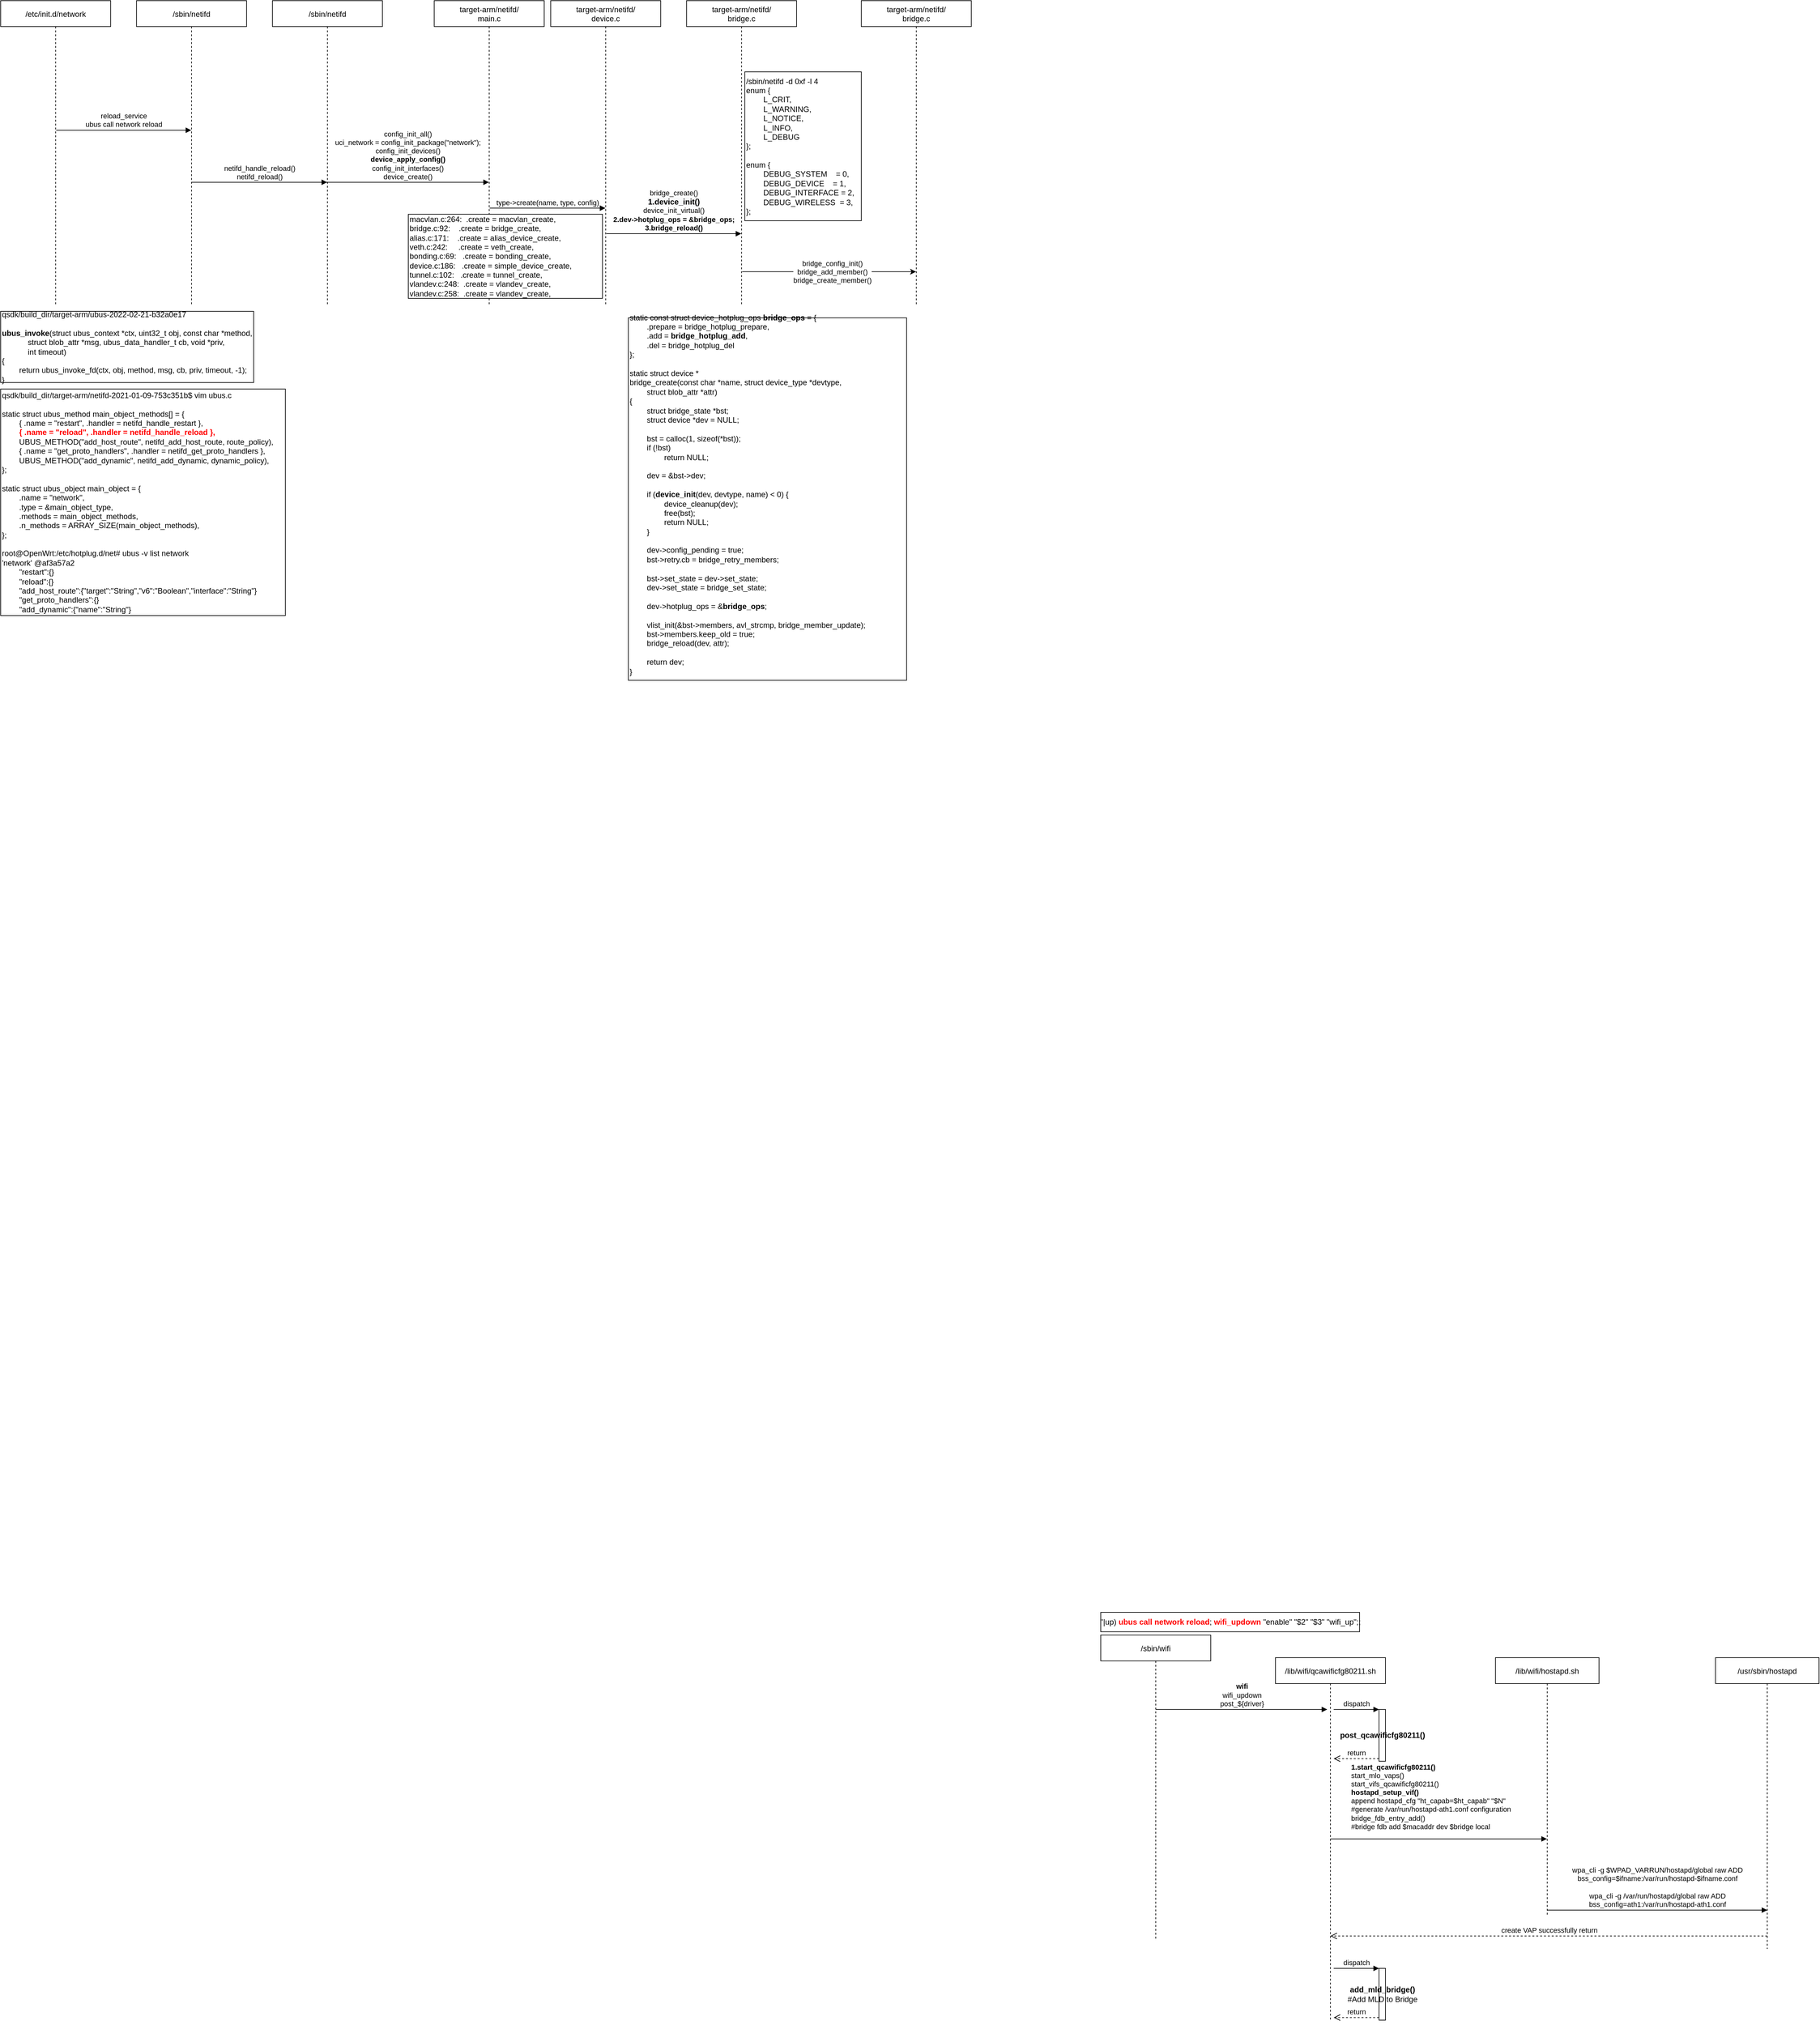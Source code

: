 <mxfile version="13.9.9" type="device"><diagram id="kgpKYQtTHZ0yAKxKKP6v" name="Page-1"><mxGraphModel dx="3430" dy="3210" grid="1" gridSize="10" guides="1" tooltips="1" connect="1" arrows="1" fold="1" page="1" pageScale="1" pageWidth="850" pageHeight="1100" math="0" shadow="0"><root><mxCell id="0"/><mxCell id="1" parent="0"/><mxCell id="3nuBFxr9cyL0pnOWT2aG-5" value="/lib/wifi/qcawificfg80211.sh" style="shape=umlLifeline;perimeter=lifelinePerimeter;container=1;collapsible=0;recursiveResize=0;rounded=0;shadow=0;strokeWidth=1;" parent="1" vertex="1"><mxGeometry x="270" y="360" width="170" height="560" as="geometry"/></mxCell><mxCell id="PjSCyW6YUWk27WyY88IG-5" value="dispatch" style="html=1;verticalAlign=bottom;endArrow=block;entryX=0;entryY=0;align=center;" parent="3nuBFxr9cyL0pnOWT2aG-5" target="PjSCyW6YUWk27WyY88IG-4" edge="1"><mxGeometry relative="1" as="geometry"><mxPoint x="90" y="80" as="sourcePoint"/></mxGeometry></mxCell><mxCell id="PjSCyW6YUWk27WyY88IG-6" value="return" style="html=1;verticalAlign=bottom;endArrow=open;dashed=1;endSize=8;exitX=0;exitY=0.95;align=center;" parent="3nuBFxr9cyL0pnOWT2aG-5" source="PjSCyW6YUWk27WyY88IG-4" edge="1"><mxGeometry relative="1" as="geometry"><mxPoint x="90" y="156" as="targetPoint"/></mxGeometry></mxCell><mxCell id="PjSCyW6YUWk27WyY88IG-11" value="&lt;b&gt;add_mld_bridge()&lt;/b&gt; &lt;br&gt;#Add MLD to Bridge" style="html=1;points=[];perimeter=orthogonalPerimeter;align=center;" parent="3nuBFxr9cyL0pnOWT2aG-5" vertex="1"><mxGeometry x="160" y="480" width="10" height="80" as="geometry"/></mxCell><mxCell id="PjSCyW6YUWk27WyY88IG-12" value="dispatch" style="html=1;verticalAlign=bottom;endArrow=block;entryX=0;entryY=0;align=center;" parent="3nuBFxr9cyL0pnOWT2aG-5" target="PjSCyW6YUWk27WyY88IG-11" edge="1"><mxGeometry relative="1" as="geometry"><mxPoint x="90" y="480" as="sourcePoint"/></mxGeometry></mxCell><mxCell id="PjSCyW6YUWk27WyY88IG-13" value="return" style="html=1;verticalAlign=bottom;endArrow=open;dashed=1;endSize=8;exitX=0;exitY=0.95;align=center;" parent="3nuBFxr9cyL0pnOWT2aG-5" source="PjSCyW6YUWk27WyY88IG-11" edge="1"><mxGeometry relative="1" as="geometry"><mxPoint x="90" y="556" as="targetPoint"/></mxGeometry></mxCell><mxCell id="PjSCyW6YUWk27WyY88IG-22" value="&lt;b&gt;wifi&lt;/b&gt;&lt;br&gt;wifi_updown&lt;br&gt;post_${driver}" style="html=1;verticalAlign=bottom;endArrow=block;align=center;" parent="3nuBFxr9cyL0pnOWT2aG-5" source="PjSCyW6YUWk27WyY88IG-16" edge="1"><mxGeometry width="80" relative="1" as="geometry"><mxPoint y="80" as="sourcePoint"/><mxPoint x="80" y="80" as="targetPoint"/></mxGeometry></mxCell><mxCell id="PjSCyW6YUWk27WyY88IG-1" value="/lib/wifi/hostapd.sh" style="shape=umlLifeline;perimeter=lifelinePerimeter;container=1;collapsible=0;recursiveResize=0;rounded=0;shadow=0;strokeWidth=1;" parent="1" vertex="1"><mxGeometry x="610" y="360" width="160" height="400" as="geometry"/></mxCell><mxCell id="PjSCyW6YUWk27WyY88IG-8" value="wpa_cli -g $WPAD_VARRUN/hostapd/global raw ADD &lt;br&gt;bss_config=$ifname:/var/run/hostapd-$ifname.conf&lt;br&gt;&lt;br&gt;wpa_cli -g /var/run/hostapd/global raw ADD &lt;br&gt;bss_config=ath1:/var/run/hostapd-ath1.conf" style="html=1;verticalAlign=bottom;endArrow=block;align=center;" parent="PjSCyW6YUWk27WyY88IG-1" edge="1"><mxGeometry width="80" relative="1" as="geometry"><mxPoint x="80" y="390" as="sourcePoint"/><mxPoint x="420" y="390" as="targetPoint"/></mxGeometry></mxCell><mxCell id="PjSCyW6YUWk27WyY88IG-3" value="&lt;div&gt;&lt;b&gt;&lt;span&gt;&#9;&lt;/span&gt;1.start_qcawificfg80211()&lt;/b&gt;&lt;/div&gt;&lt;div&gt;&lt;span&gt;&#9;&#9;&lt;/span&gt;start_mlo_vaps()&lt;/div&gt;&lt;div&gt;&lt;span&gt;&#9;&#9;&#9;&lt;/span&gt;start_vifs_qcawificfg80211()&lt;/div&gt;&lt;div&gt;&lt;b&gt;&lt;span&gt;&#9;&#9;&#9;&#9;&lt;/span&gt;hostapd_setup_vif()&lt;/b&gt;&lt;/div&gt;&lt;div&gt;&lt;span&gt;&#9;&#9;&#9;&#9;&#9;&lt;/span&gt;append hostapd_cfg &quot;ht_capab=$ht_capab&quot; &quot;$N&quot;&lt;/div&gt;&lt;div&gt;&lt;span&gt;&#9;&#9;&#9;&#9;&#9;&lt;/span&gt;#generate /var/run/hostapd-ath1.conf configuration&lt;/div&gt;&lt;div&gt;&lt;span&gt;&#9;&#9;&#9;&#9;&lt;/span&gt;bridge_fdb_entry_add()&amp;nbsp;&lt;/div&gt;&lt;div&gt;&lt;span&gt;&#9;&#9;&#9;&#9;&lt;/span&gt;#bridge fdb add $macaddr dev $bridge local&lt;/div&gt;" style="html=1;verticalAlign=bottom;endArrow=block;align=left;" parent="1" source="3nuBFxr9cyL0pnOWT2aG-5" target="PjSCyW6YUWk27WyY88IG-1" edge="1"><mxGeometry x="-0.823" y="10" width="80" relative="1" as="geometry"><mxPoint x="350" y="560" as="sourcePoint"/><mxPoint x="430" y="560" as="targetPoint"/><mxPoint as="offset"/></mxGeometry></mxCell><mxCell id="PjSCyW6YUWk27WyY88IG-4" value="&lt;b&gt;post_qcawificfg80211()&lt;/b&gt;" style="html=1;points=[];perimeter=orthogonalPerimeter;align=center;" parent="1" vertex="1"><mxGeometry x="430" y="440" width="10" height="80" as="geometry"/></mxCell><mxCell id="PjSCyW6YUWk27WyY88IG-9" value="/usr/sbin/hostapd" style="shape=umlLifeline;perimeter=lifelinePerimeter;container=1;collapsible=0;recursiveResize=0;rounded=0;shadow=0;strokeWidth=1;" parent="1" vertex="1"><mxGeometry x="950" y="360" width="160" height="450" as="geometry"/></mxCell><mxCell id="PjSCyW6YUWk27WyY88IG-23" value="create VAP successfully return" style="html=1;verticalAlign=bottom;endArrow=open;dashed=1;endSize=8;align=center;" parent="PjSCyW6YUWk27WyY88IG-9" target="3nuBFxr9cyL0pnOWT2aG-5" edge="1"><mxGeometry relative="1" as="geometry"><mxPoint x="80" y="430" as="sourcePoint"/><mxPoint y="430" as="targetPoint"/></mxGeometry></mxCell><mxCell id="PjSCyW6YUWk27WyY88IG-16" value="/sbin/wifi" style="shape=umlLifeline;perimeter=lifelinePerimeter;container=1;collapsible=0;recursiveResize=0;rounded=0;shadow=0;strokeWidth=1;" parent="1" vertex="1"><mxGeometry y="325" width="170" height="470" as="geometry"/></mxCell><mxCell id="PjSCyW6YUWk27WyY88IG-17" value="dispatch" style="html=1;verticalAlign=bottom;endArrow=block;entryX=0;entryY=0;align=center;" parent="PjSCyW6YUWk27WyY88IG-16" edge="1"><mxGeometry relative="1" as="geometry"><mxPoint x="90" y="80" as="sourcePoint"/></mxGeometry></mxCell><mxCell id="PjSCyW6YUWk27WyY88IG-18" value="return" style="html=1;verticalAlign=bottom;endArrow=open;dashed=1;endSize=8;exitX=0;exitY=0.95;align=center;" parent="PjSCyW6YUWk27WyY88IG-16" edge="1"><mxGeometry relative="1" as="geometry"><mxPoint x="90" y="156" as="targetPoint"/></mxGeometry></mxCell><mxCell id="PjSCyW6YUWk27WyY88IG-25" value="''|up) &lt;b&gt;&lt;font color=&quot;#ff0000&quot;&gt;ubus call network reload&lt;/font&gt;&lt;/b&gt;; &lt;b&gt;&lt;font color=&quot;#ff0000&quot;&gt;wifi_updown&lt;/font&gt;&lt;/b&gt; &quot;enable&quot; &quot;$2&quot; &quot;$3&quot; &quot;wifi_up&quot;;;" style="html=1;align=center;" parent="1" vertex="1"><mxGeometry y="290" width="400" height="30" as="geometry"/></mxCell><mxCell id="PjSCyW6YUWk27WyY88IG-26" value="/etc/init.d/network" style="shape=umlLifeline;perimeter=lifelinePerimeter;container=1;collapsible=0;recursiveResize=0;rounded=0;shadow=0;strokeWidth=1;" parent="1" vertex="1"><mxGeometry x="-1700" y="-2200" width="170" height="470" as="geometry"/></mxCell><mxCell id="PjSCyW6YUWk27WyY88IG-27" value="dispatch" style="html=1;verticalAlign=bottom;endArrow=block;entryX=0;entryY=0;align=center;" parent="PjSCyW6YUWk27WyY88IG-26" edge="1"><mxGeometry relative="1" as="geometry"><mxPoint x="90" y="80" as="sourcePoint"/></mxGeometry></mxCell><mxCell id="PjSCyW6YUWk27WyY88IG-28" value="return" style="html=1;verticalAlign=bottom;endArrow=open;dashed=1;endSize=8;exitX=0;exitY=0.95;align=center;" parent="PjSCyW6YUWk27WyY88IG-26" edge="1"><mxGeometry relative="1" as="geometry"><mxPoint x="90" y="156" as="targetPoint"/></mxGeometry></mxCell><mxCell id="PjSCyW6YUWk27WyY88IG-29" value="/sbin/netifd" style="shape=umlLifeline;perimeter=lifelinePerimeter;container=1;collapsible=0;recursiveResize=0;rounded=0;shadow=0;strokeWidth=1;" parent="1" vertex="1"><mxGeometry x="-1490" y="-2200" width="170" height="470" as="geometry"/></mxCell><mxCell id="PjSCyW6YUWk27WyY88IG-30" value="dispatch" style="html=1;verticalAlign=bottom;endArrow=block;entryX=0;entryY=0;align=center;" parent="PjSCyW6YUWk27WyY88IG-29" edge="1"><mxGeometry relative="1" as="geometry"><mxPoint x="90" y="80" as="sourcePoint"/></mxGeometry></mxCell><mxCell id="PjSCyW6YUWk27WyY88IG-31" value="return" style="html=1;verticalAlign=bottom;endArrow=open;dashed=1;endSize=8;exitX=0;exitY=0.95;align=center;" parent="PjSCyW6YUWk27WyY88IG-29" edge="1"><mxGeometry relative="1" as="geometry"><mxPoint x="90" y="156" as="targetPoint"/></mxGeometry></mxCell><mxCell id="PjSCyW6YUWk27WyY88IG-32" value="reload_service&lt;br&gt;ubus call network reload" style="html=1;verticalAlign=bottom;endArrow=block;align=center;exitX=0.505;exitY=0.426;exitDx=0;exitDy=0;exitPerimeter=0;" parent="1" source="PjSCyW6YUWk27WyY88IG-26" target="PjSCyW6YUWk27WyY88IG-29" edge="1"><mxGeometry width="80" relative="1" as="geometry"><mxPoint x="-1610" y="-2000" as="sourcePoint"/><mxPoint x="-1530" y="-2000" as="targetPoint"/></mxGeometry></mxCell><mxCell id="PjSCyW6YUWk27WyY88IG-33" value="&lt;div&gt;qsdk/build_dir/target-arm/ubus-2022-02-21-b32a0e17&lt;br&gt;&lt;/div&gt;&lt;div&gt;&lt;br&gt;&lt;/div&gt;&lt;div&gt;&lt;b&gt;ubus_invoke&lt;/b&gt;(struct ubus_context *ctx, uint32_t obj, const char *method,&lt;/div&gt;&lt;div&gt;&amp;nbsp; &amp;nbsp; &amp;nbsp; &amp;nbsp; &amp;nbsp; &amp;nbsp; struct blob_attr *msg, ubus_data_handler_t cb, void *priv,&lt;/div&gt;&lt;div&gt;&amp;nbsp; &amp;nbsp; &amp;nbsp; &amp;nbsp; &amp;nbsp; &amp;nbsp; int timeout)&lt;/div&gt;&lt;div&gt;{&lt;/div&gt;&lt;div&gt;&amp;nbsp; &amp;nbsp; &amp;nbsp; &amp;nbsp; return ubus_invoke_fd(ctx, obj, method, msg, cb, priv, timeout, -1);&lt;/div&gt;&lt;div&gt;}&lt;/div&gt;" style="html=1;align=left;" parent="1" vertex="1"><mxGeometry x="-1700" y="-1720" width="391" height="110" as="geometry"/></mxCell><mxCell id="PjSCyW6YUWk27WyY88IG-34" value="&lt;div&gt;&lt;span&gt;qsdk/build_dir/target-arm/netifd-2021-01-09-753c351b$ vim ubus.c&lt;/span&gt;&lt;br&gt;&lt;/div&gt;&lt;div&gt;&lt;span&gt;&lt;br&gt;&lt;/span&gt;&lt;/div&gt;&lt;div&gt;static struct ubus_method main_object_methods[] = {&lt;/div&gt;&lt;div&gt;&amp;nbsp; &amp;nbsp; &amp;nbsp; &amp;nbsp; { .name = &quot;restart&quot;, .handler = netifd_handle_restart },&lt;/div&gt;&lt;div&gt;&amp;nbsp; &amp;nbsp; &amp;nbsp; &amp;nbsp; &lt;b&gt;&lt;font color=&quot;#ff0000&quot;&gt;{ .name = &quot;reload&quot;, .handler = netifd_handle_reload },&lt;/font&gt;&lt;/b&gt;&lt;/div&gt;&lt;div&gt;&amp;nbsp; &amp;nbsp; &amp;nbsp; &amp;nbsp; UBUS_METHOD(&quot;add_host_route&quot;, netifd_add_host_route, route_policy),&lt;/div&gt;&lt;div&gt;&amp;nbsp; &amp;nbsp; &amp;nbsp; &amp;nbsp; { .name = &quot;get_proto_handlers&quot;, .handler = netifd_get_proto_handlers },&lt;/div&gt;&lt;div&gt;&amp;nbsp; &amp;nbsp; &amp;nbsp; &amp;nbsp; UBUS_METHOD(&quot;add_dynamic&quot;, netifd_add_dynamic, dynamic_policy),&lt;/div&gt;&lt;div&gt;};&lt;/div&gt;&lt;div&gt;&lt;br&gt;&lt;/div&gt;&lt;div&gt;&lt;div&gt;static struct ubus_object main_object = {&lt;/div&gt;&lt;div&gt;&amp;nbsp; &amp;nbsp; &amp;nbsp; &amp;nbsp; .name = &quot;network&quot;,&lt;/div&gt;&lt;div&gt;&amp;nbsp; &amp;nbsp; &amp;nbsp; &amp;nbsp; .type = &amp;amp;main_object_type,&lt;/div&gt;&lt;div&gt;&amp;nbsp; &amp;nbsp; &amp;nbsp; &amp;nbsp; .methods = main_object_methods,&lt;/div&gt;&lt;div&gt;&amp;nbsp; &amp;nbsp; &amp;nbsp; &amp;nbsp; .n_methods = ARRAY_SIZE(main_object_methods),&lt;/div&gt;&lt;div&gt;};&lt;/div&gt;&lt;/div&gt;&lt;div&gt;&lt;br&gt;&lt;/div&gt;&lt;div&gt;&lt;div&gt;root@OpenWrt:/etc/hotplug.d/net# ubus -v list network&lt;/div&gt;&lt;div&gt;'network' @af3a57a2&lt;/div&gt;&lt;div&gt;&amp;nbsp; &amp;nbsp; &amp;nbsp; &amp;nbsp; &quot;restart&quot;:{}&lt;/div&gt;&lt;div&gt;&amp;nbsp; &amp;nbsp; &amp;nbsp; &amp;nbsp; &quot;reload&quot;:{}&lt;/div&gt;&lt;div&gt;&amp;nbsp; &amp;nbsp; &amp;nbsp; &amp;nbsp; &quot;add_host_route&quot;:{&quot;target&quot;:&quot;String&quot;,&quot;v6&quot;:&quot;Boolean&quot;,&quot;interface&quot;:&quot;String&quot;}&lt;/div&gt;&lt;div&gt;&amp;nbsp; &amp;nbsp; &amp;nbsp; &amp;nbsp; &quot;get_proto_handlers&quot;:{}&lt;/div&gt;&lt;div&gt;&amp;nbsp; &amp;nbsp; &amp;nbsp; &amp;nbsp; &quot;add_dynamic&quot;:{&quot;name&quot;:&quot;String&quot;}&lt;/div&gt;&lt;/div&gt;" style="html=1;align=left;" parent="1" vertex="1"><mxGeometry x="-1700" y="-1600" width="440" height="350" as="geometry"/></mxCell><mxCell id="PjSCyW6YUWk27WyY88IG-35" value="/sbin/netifd" style="shape=umlLifeline;perimeter=lifelinePerimeter;container=1;collapsible=0;recursiveResize=0;rounded=0;shadow=0;strokeWidth=1;" parent="1" vertex="1"><mxGeometry x="-1280" y="-2200" width="170" height="470" as="geometry"/></mxCell><mxCell id="PjSCyW6YUWk27WyY88IG-36" value="dispatch" style="html=1;verticalAlign=bottom;endArrow=block;entryX=0;entryY=0;align=center;" parent="PjSCyW6YUWk27WyY88IG-35" edge="1"><mxGeometry relative="1" as="geometry"><mxPoint x="90" y="80" as="sourcePoint"/></mxGeometry></mxCell><mxCell id="PjSCyW6YUWk27WyY88IG-37" value="return" style="html=1;verticalAlign=bottom;endArrow=open;dashed=1;endSize=8;exitX=0;exitY=0.95;align=center;" parent="PjSCyW6YUWk27WyY88IG-35" edge="1"><mxGeometry relative="1" as="geometry"><mxPoint x="90" y="156" as="targetPoint"/></mxGeometry></mxCell><mxCell id="PjSCyW6YUWk27WyY88IG-38" value="netifd_handle_reload()&lt;br&gt;netifd_reload()" style="html=1;verticalAlign=bottom;endArrow=block;align=center;exitX=0.499;exitY=0.597;exitDx=0;exitDy=0;exitPerimeter=0;" parent="1" source="PjSCyW6YUWk27WyY88IG-29" target="PjSCyW6YUWk27WyY88IG-35" edge="1"><mxGeometry width="80" relative="1" as="geometry"><mxPoint x="-1400" y="-1920" as="sourcePoint"/><mxPoint x="-1330" y="-1920" as="targetPoint"/></mxGeometry></mxCell><mxCell id="PjSCyW6YUWk27WyY88IG-39" value="target-arm/netifd/&#10;main.c" style="shape=umlLifeline;perimeter=lifelinePerimeter;container=1;collapsible=0;recursiveResize=0;rounded=0;shadow=0;strokeWidth=1;" parent="1" vertex="1"><mxGeometry x="-1030" y="-2200" width="170" height="470" as="geometry"/></mxCell><mxCell id="PjSCyW6YUWk27WyY88IG-40" value="dispatch" style="html=1;verticalAlign=bottom;endArrow=block;entryX=0;entryY=0;align=center;" parent="PjSCyW6YUWk27WyY88IG-39" edge="1"><mxGeometry relative="1" as="geometry"><mxPoint x="90" y="80" as="sourcePoint"/></mxGeometry></mxCell><mxCell id="PjSCyW6YUWk27WyY88IG-41" value="return" style="html=1;verticalAlign=bottom;endArrow=open;dashed=1;endSize=8;exitX=0;exitY=0.95;align=center;" parent="PjSCyW6YUWk27WyY88IG-39" edge="1"><mxGeometry relative="1" as="geometry"><mxPoint x="90" y="156" as="targetPoint"/></mxGeometry></mxCell><mxCell id="PjSCyW6YUWk27WyY88IG-42" value="config_init_all()&lt;br&gt;uci_network = config_init_package(&quot;network&quot;);&lt;br&gt;config_init_devices()&lt;br&gt;&lt;b&gt;device_apply_config()&lt;/b&gt;&lt;br&gt;config_init_interfaces()&lt;br&gt;device_create()" style="html=1;verticalAlign=bottom;endArrow=block;align=center;exitX=0.49;exitY=0.597;exitDx=0;exitDy=0;exitPerimeter=0;" parent="1" source="PjSCyW6YUWk27WyY88IG-35" target="PjSCyW6YUWk27WyY88IG-39" edge="1"><mxGeometry width="80" relative="1" as="geometry"><mxPoint x="-1190" y="-1920" as="sourcePoint"/><mxPoint x="-1110" y="-1920" as="targetPoint"/></mxGeometry></mxCell><mxCell id="PjSCyW6YUWk27WyY88IG-43" value="target-arm/netifd/&#10;device.c" style="shape=umlLifeline;perimeter=lifelinePerimeter;container=1;collapsible=0;recursiveResize=0;rounded=0;shadow=0;strokeWidth=1;" parent="1" vertex="1"><mxGeometry x="-850" y="-2200" width="170" height="470" as="geometry"/></mxCell><mxCell id="PjSCyW6YUWk27WyY88IG-44" value="dispatch" style="html=1;verticalAlign=bottom;endArrow=block;entryX=0;entryY=0;align=center;" parent="PjSCyW6YUWk27WyY88IG-43" edge="1"><mxGeometry relative="1" as="geometry"><mxPoint x="90" y="80" as="sourcePoint"/></mxGeometry></mxCell><mxCell id="PjSCyW6YUWk27WyY88IG-45" value="return" style="html=1;verticalAlign=bottom;endArrow=open;dashed=1;endSize=8;exitX=0;exitY=0.95;align=center;" parent="PjSCyW6YUWk27WyY88IG-43" edge="1"><mxGeometry relative="1" as="geometry"><mxPoint x="90" y="156" as="targetPoint"/></mxGeometry></mxCell><mxCell id="PjSCyW6YUWk27WyY88IG-46" value="type-&amp;gt;create(name, type, config)" style="html=1;verticalAlign=bottom;endArrow=block;align=center;exitX=0.504;exitY=0.682;exitDx=0;exitDy=0;exitPerimeter=0;" parent="1" source="PjSCyW6YUWk27WyY88IG-39" target="PjSCyW6YUWk27WyY88IG-43" edge="1"><mxGeometry width="80" relative="1" as="geometry"><mxPoint x="-940" y="-1880" as="sourcePoint"/><mxPoint x="-860" y="-1880" as="targetPoint"/></mxGeometry></mxCell><mxCell id="PjSCyW6YUWk27WyY88IG-47" value="&lt;div&gt;macvlan.c:264:&amp;nbsp; .create = macvlan_create,&lt;/div&gt;&lt;div&gt;bridge.c:92:&amp;nbsp; &amp;nbsp; .create = bridge_create,&lt;/div&gt;&lt;div&gt;alias.c:171:&amp;nbsp; &amp;nbsp; .create = alias_device_create,&lt;/div&gt;&lt;div&gt;veth.c:242:&amp;nbsp; &amp;nbsp; &amp;nbsp;.create = veth_create,&lt;/div&gt;&lt;div&gt;bonding.c:69:&amp;nbsp; &amp;nbsp;.create = bonding_create,&lt;/div&gt;&lt;div&gt;device.c:186:&amp;nbsp; &amp;nbsp;.create = simple_device_create,&lt;/div&gt;&lt;div&gt;tunnel.c:102:&amp;nbsp; &amp;nbsp;.create = tunnel_create,&lt;/div&gt;&lt;div&gt;vlandev.c:248:&amp;nbsp; .create = vlandev_create,&lt;/div&gt;&lt;div&gt;vlandev.c:258:&amp;nbsp; .create = vlandev_create,&lt;/div&gt;" style="html=1;align=left;" parent="1" vertex="1"><mxGeometry x="-1070" y="-1870" width="300" height="130" as="geometry"/></mxCell><mxCell id="PjSCyW6YUWk27WyY88IG-48" value="target-arm/netifd/&#10;bridge.c" style="shape=umlLifeline;perimeter=lifelinePerimeter;container=1;collapsible=0;recursiveResize=0;rounded=0;shadow=0;strokeWidth=1;" parent="1" vertex="1"><mxGeometry x="-640" y="-2200" width="170" height="470" as="geometry"/></mxCell><mxCell id="PjSCyW6YUWk27WyY88IG-49" value="dispatch" style="html=1;verticalAlign=bottom;endArrow=block;entryX=0;entryY=0;align=center;" parent="PjSCyW6YUWk27WyY88IG-48" edge="1"><mxGeometry relative="1" as="geometry"><mxPoint x="90" y="80" as="sourcePoint"/></mxGeometry></mxCell><mxCell id="PjSCyW6YUWk27WyY88IG-50" value="return" style="html=1;verticalAlign=bottom;endArrow=open;dashed=1;endSize=8;exitX=0;exitY=0.95;align=center;" parent="PjSCyW6YUWk27WyY88IG-48" edge="1"><mxGeometry relative="1" as="geometry"><mxPoint x="90" y="156" as="targetPoint"/></mxGeometry></mxCell><mxCell id="PjSCyW6YUWk27WyY88IG-51" value="bridge_create()&lt;br&gt;&lt;b style=&quot;font-size: 12px ; text-align: left ; background-color: rgb(248 , 249 , 250)&quot;&gt;1.device_init()&lt;/b&gt;&lt;br&gt;device_init_virtual()&lt;br&gt;&lt;b&gt;2.dev-&amp;gt;hotplug_ops = &amp;amp;bridge_ops;&lt;br&gt;3.bridge_reload()&lt;/b&gt;" style="html=1;verticalAlign=bottom;endArrow=block;align=center;exitX=0.506;exitY=0.766;exitDx=0;exitDy=0;exitPerimeter=0;" parent="1" source="PjSCyW6YUWk27WyY88IG-43" target="PjSCyW6YUWk27WyY88IG-48" edge="1"><mxGeometry width="80" relative="1" as="geometry"><mxPoint x="-760" y="-1840" as="sourcePoint"/><mxPoint x="-680" y="-1840" as="targetPoint"/></mxGeometry></mxCell><mxCell id="PjSCyW6YUWk27WyY88IG-52" value="&lt;div&gt;static const struct device_hotplug_ops &lt;b&gt;bridge_ops &lt;/b&gt;= {&lt;/div&gt;&lt;div&gt;&amp;nbsp; &amp;nbsp; &amp;nbsp; &amp;nbsp; .prepare = bridge_hotplug_prepare,&lt;/div&gt;&lt;div&gt;&amp;nbsp; &amp;nbsp; &amp;nbsp; &amp;nbsp; .add = &lt;b&gt;bridge_hotplug_add&lt;/b&gt;,&lt;/div&gt;&lt;div&gt;&amp;nbsp; &amp;nbsp; &amp;nbsp; &amp;nbsp; .del = bridge_hotplug_del&lt;/div&gt;&lt;div&gt;};&lt;/div&gt;&lt;div&gt;&lt;br&gt;&lt;/div&gt;&lt;div&gt;&lt;div&gt;static struct device *&lt;/div&gt;&lt;div&gt;bridge_create(const char *name, struct device_type *devtype,&lt;/div&gt;&lt;div&gt;&amp;nbsp; &amp;nbsp; &amp;nbsp; &amp;nbsp; struct blob_attr *attr)&lt;/div&gt;&lt;div&gt;{&lt;/div&gt;&lt;div&gt;&amp;nbsp; &amp;nbsp; &amp;nbsp; &amp;nbsp; struct bridge_state *bst;&lt;/div&gt;&lt;div&gt;&amp;nbsp; &amp;nbsp; &amp;nbsp; &amp;nbsp; struct device *dev = NULL;&lt;/div&gt;&lt;div&gt;&lt;br&gt;&lt;/div&gt;&lt;div&gt;&amp;nbsp; &amp;nbsp; &amp;nbsp; &amp;nbsp; bst = calloc(1, sizeof(*bst));&lt;/div&gt;&lt;div&gt;&amp;nbsp; &amp;nbsp; &amp;nbsp; &amp;nbsp; if (!bst)&lt;/div&gt;&lt;div&gt;&amp;nbsp; &amp;nbsp; &amp;nbsp; &amp;nbsp; &amp;nbsp; &amp;nbsp; &amp;nbsp; &amp;nbsp; return NULL;&lt;/div&gt;&lt;div&gt;&lt;br&gt;&lt;/div&gt;&lt;div&gt;&amp;nbsp; &amp;nbsp; &amp;nbsp; &amp;nbsp; dev = &amp;amp;bst-&amp;gt;dev;&lt;/div&gt;&lt;div&gt;&lt;br&gt;&lt;/div&gt;&lt;div&gt;&amp;nbsp; &amp;nbsp; &amp;nbsp; &amp;nbsp; if (&lt;b&gt;device_init&lt;/b&gt;(dev, devtype, name) &amp;lt; 0) {&lt;/div&gt;&lt;div&gt;&amp;nbsp; &amp;nbsp; &amp;nbsp; &amp;nbsp; &amp;nbsp; &amp;nbsp; &amp;nbsp; &amp;nbsp; device_cleanup(dev);&lt;/div&gt;&lt;div&gt;&amp;nbsp; &amp;nbsp; &amp;nbsp; &amp;nbsp; &amp;nbsp; &amp;nbsp; &amp;nbsp; &amp;nbsp; free(bst);&lt;/div&gt;&lt;div&gt;&amp;nbsp; &amp;nbsp; &amp;nbsp; &amp;nbsp; &amp;nbsp; &amp;nbsp; &amp;nbsp; &amp;nbsp; return NULL;&lt;/div&gt;&lt;div&gt;&amp;nbsp; &amp;nbsp; &amp;nbsp; &amp;nbsp; }&lt;/div&gt;&lt;div&gt;&lt;br&gt;&lt;/div&gt;&lt;div&gt;&amp;nbsp; &amp;nbsp; &amp;nbsp; &amp;nbsp; dev-&amp;gt;config_pending = true;&lt;/div&gt;&lt;div&gt;&amp;nbsp; &amp;nbsp; &amp;nbsp; &amp;nbsp; bst-&amp;gt;retry.cb = bridge_retry_members;&lt;/div&gt;&lt;div&gt;&lt;br&gt;&lt;/div&gt;&lt;div&gt;&amp;nbsp; &amp;nbsp; &amp;nbsp; &amp;nbsp; bst-&amp;gt;set_state = dev-&amp;gt;set_state;&lt;/div&gt;&lt;div&gt;&amp;nbsp; &amp;nbsp; &amp;nbsp; &amp;nbsp; dev-&amp;gt;set_state = bridge_set_state;&lt;/div&gt;&lt;div&gt;&lt;br&gt;&lt;/div&gt;&lt;div&gt;&amp;nbsp; &amp;nbsp; &amp;nbsp; &amp;nbsp; dev-&amp;gt;hotplug_ops = &amp;amp;&lt;b&gt;bridge_ops&lt;/b&gt;;&lt;/div&gt;&lt;div&gt;&lt;br&gt;&lt;/div&gt;&lt;div&gt;&amp;nbsp; &amp;nbsp; &amp;nbsp; &amp;nbsp; vlist_init(&amp;amp;bst-&amp;gt;members, avl_strcmp, bridge_member_update);&lt;/div&gt;&lt;div&gt;&amp;nbsp; &amp;nbsp; &amp;nbsp; &amp;nbsp; bst-&amp;gt;members.keep_old = true;&lt;/div&gt;&lt;div&gt;&amp;nbsp; &amp;nbsp; &amp;nbsp; &amp;nbsp; bridge_reload(dev, attr);&lt;/div&gt;&lt;div&gt;&lt;br&gt;&lt;/div&gt;&lt;div&gt;&amp;nbsp; &amp;nbsp; &amp;nbsp; &amp;nbsp; return dev;&lt;/div&gt;&lt;div&gt;}&lt;/div&gt;&lt;/div&gt;&lt;div&gt;&lt;br&gt;&lt;/div&gt;" style="html=1;align=left;" parent="1" vertex="1"><mxGeometry x="-730" y="-1710" width="430" height="560" as="geometry"/></mxCell><mxCell id="PjSCyW6YUWk27WyY88IG-54" value="&lt;div&gt;&lt;span class=&quot;ui-provider ee bjc bfm bmh bmi bmj bmk bml bmm bmn bmo bmp bmq bmr bms bmt bmu bmv bmw bmx bmy bmz bna bnb bnc bnd bne bnf bng bnh bni bnj bnk bnl bnm&quot; dir=&quot;ltr&quot;&gt;/sbin/netifd -d 0xf -l 4&lt;/span&gt;&lt;br&gt;&lt;/div&gt;&lt;div&gt;enum {&lt;/div&gt;&lt;div&gt;&amp;nbsp; &amp;nbsp; &amp;nbsp; &amp;nbsp; L_CRIT,&lt;/div&gt;&lt;div&gt;&amp;nbsp; &amp;nbsp; &amp;nbsp; &amp;nbsp; L_WARNING,&lt;/div&gt;&lt;div&gt;&amp;nbsp; &amp;nbsp; &amp;nbsp; &amp;nbsp; L_NOTICE,&lt;/div&gt;&lt;div&gt;&amp;nbsp; &amp;nbsp; &amp;nbsp; &amp;nbsp; L_INFO,&lt;/div&gt;&lt;div&gt;&amp;nbsp; &amp;nbsp; &amp;nbsp; &amp;nbsp; L_DEBUG&lt;/div&gt;&lt;div&gt;};&lt;/div&gt;&lt;div&gt;&lt;br&gt;&lt;/div&gt;&lt;div&gt;enum {&lt;/div&gt;&lt;div&gt;&amp;nbsp; &amp;nbsp; &amp;nbsp; &amp;nbsp; DEBUG_SYSTEM&amp;nbsp; &amp;nbsp; = 0,&lt;/div&gt;&lt;div&gt;&amp;nbsp; &amp;nbsp; &amp;nbsp; &amp;nbsp; DEBUG_DEVICE&amp;nbsp; &amp;nbsp; = 1,&lt;/div&gt;&lt;div&gt;&amp;nbsp; &amp;nbsp; &amp;nbsp; &amp;nbsp; DEBUG_INTERFACE = 2,&lt;/div&gt;&lt;div&gt;&amp;nbsp; &amp;nbsp; &amp;nbsp; &amp;nbsp; DEBUG_WIRELESS&amp;nbsp; = 3,&lt;/div&gt;&lt;div&gt;};&lt;/div&gt;" style="html=1;align=left;" parent="1" vertex="1"><mxGeometry x="-550" y="-2090" width="180" height="230" as="geometry"/></mxCell><mxCell id="xf9y0cTd2O8fuBkRlRrF-1" value="target-arm/netifd/&#10;bridge.c" style="shape=umlLifeline;perimeter=lifelinePerimeter;container=1;collapsible=0;recursiveResize=0;rounded=0;shadow=0;strokeWidth=1;" parent="1" vertex="1"><mxGeometry x="-370" y="-2200" width="170" height="470" as="geometry"/></mxCell><mxCell id="xf9y0cTd2O8fuBkRlRrF-2" value="dispatch" style="html=1;verticalAlign=bottom;endArrow=block;entryX=0;entryY=0;align=center;" parent="xf9y0cTd2O8fuBkRlRrF-1" edge="1"><mxGeometry relative="1" as="geometry"><mxPoint x="90" y="80" as="sourcePoint"/></mxGeometry></mxCell><mxCell id="xf9y0cTd2O8fuBkRlRrF-3" value="return" style="html=1;verticalAlign=bottom;endArrow=open;dashed=1;endSize=8;exitX=0;exitY=0.95;align=center;" parent="xf9y0cTd2O8fuBkRlRrF-1" edge="1"><mxGeometry relative="1" as="geometry"><mxPoint x="90" y="156" as="targetPoint"/></mxGeometry></mxCell><mxCell id="xf9y0cTd2O8fuBkRlRrF-4" value="" style="endArrow=classic;html=1;exitX=0.506;exitY=0.891;exitDx=0;exitDy=0;exitPerimeter=0;" parent="1" source="PjSCyW6YUWk27WyY88IG-48" target="xf9y0cTd2O8fuBkRlRrF-1" edge="1"><mxGeometry width="50" height="50" relative="1" as="geometry"><mxPoint x="-600" y="-1870" as="sourcePoint"/><mxPoint x="-550" y="-1920" as="targetPoint"/></mxGeometry></mxCell><mxCell id="xf9y0cTd2O8fuBkRlRrF-5" value="&lt;div&gt;bridge_config_init()&lt;/div&gt;&lt;div&gt;bridge_add_member()&lt;/div&gt;&lt;div&gt;bridge_create_member()&lt;br&gt;&lt;/div&gt;" style="edgeLabel;html=1;align=center;verticalAlign=middle;resizable=0;points=[];" parent="xf9y0cTd2O8fuBkRlRrF-4" vertex="1" connectable="0"><mxGeometry x="0.037" relative="1" as="geometry"><mxPoint as="offset"/></mxGeometry></mxCell></root></mxGraphModel></diagram></mxfile>